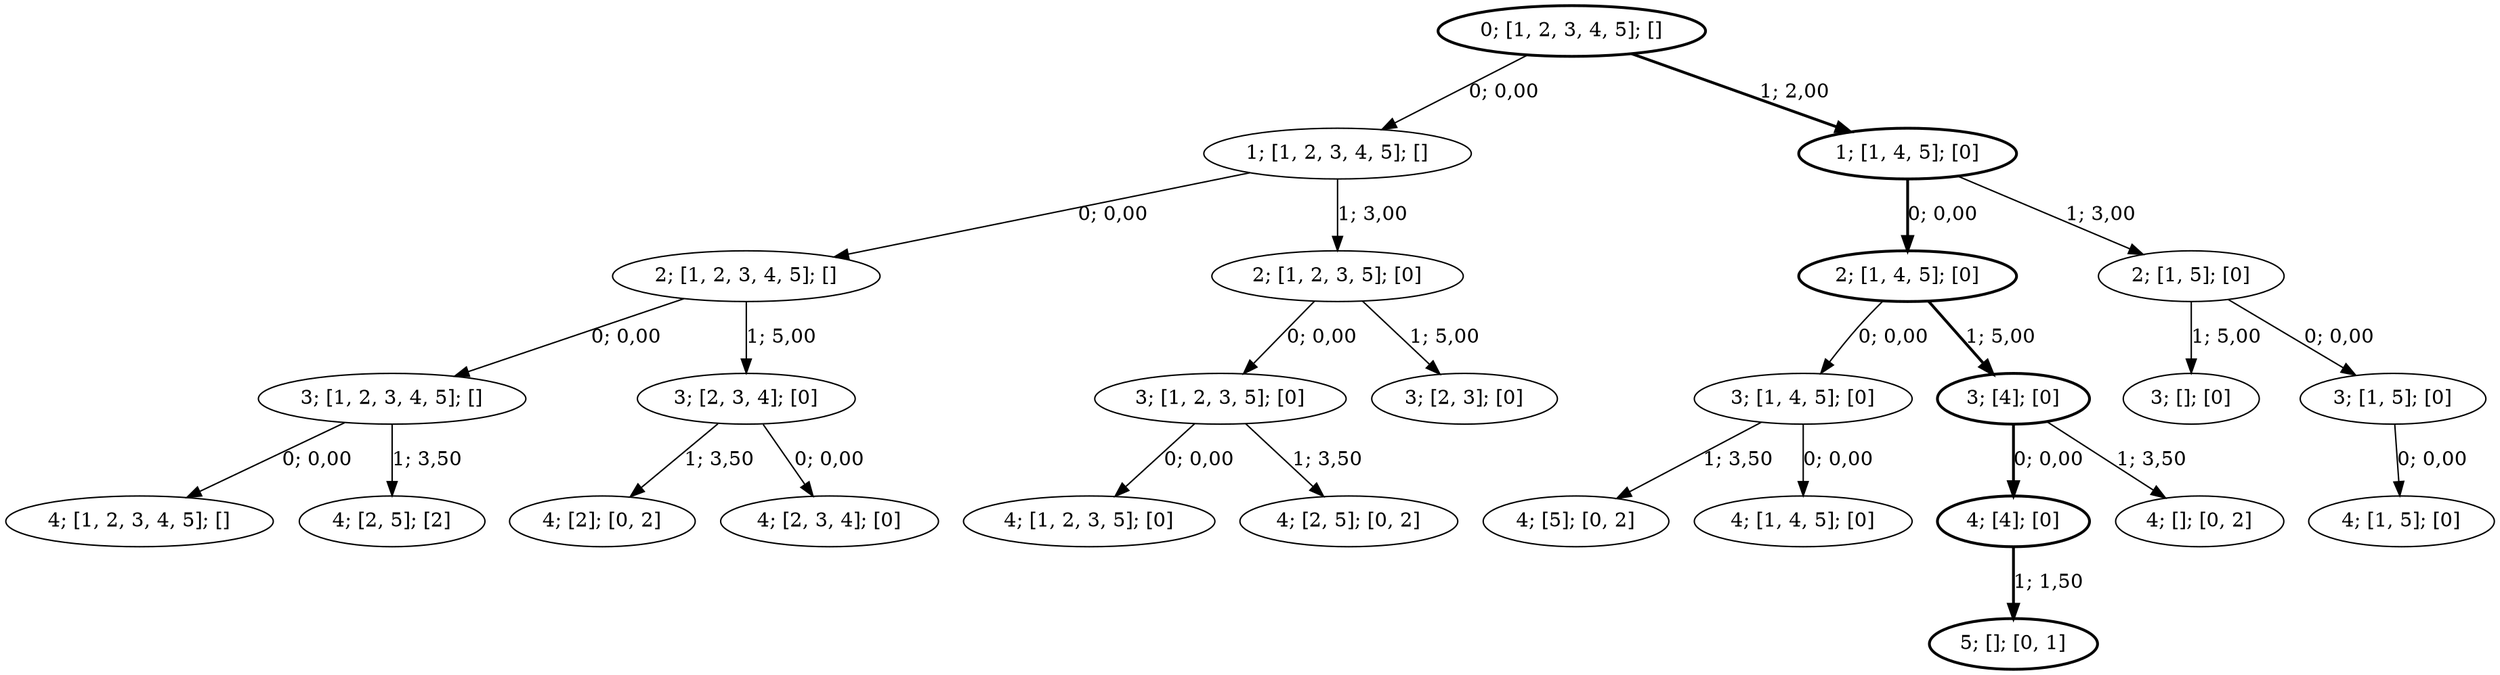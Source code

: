 strict digraph G {
  1 [ style="bold" label="4; [4]; [0]" ];
  2 [ style="solid" label="3; []; [0]" ];
  3 [ style="solid" label="4; [2]; [0, 2]" ];
  4 [ style="solid" label="4; []; [0, 2]" ];
  5 [ style="bold" label="5; []; [0, 1]" ];
  6 [ style="bold" label="0; [1, 2, 3, 4, 5]; []" ];
  7 [ style="solid" label="1; [1, 2, 3, 4, 5]; []" ];
  8 [ style="solid" label="2; [1, 2, 3, 4, 5]; []" ];
  9 [ style="solid" label="3; [1, 2, 3, 4, 5]; []" ];
  10 [ style="solid" label="4; [1, 2, 3, 4, 5]; []" ];
  11 [ style="solid" label="2; [1, 2, 3, 5]; [0]" ];
  12 [ style="solid" label="3; [1, 2, 3, 5]; [0]" ];
  13 [ style="solid" label="4; [1, 2, 3, 5]; [0]" ];
  14 [ style="solid" label="3; [2, 3, 4]; [0]" ];
  15 [ style="solid" label="4; [2, 3, 4]; [0]" ];
  16 [ style="solid" label="3; [2, 3]; [0]" ];
  17 [ style="solid" label="4; [2, 5]; [2]" ];
  18 [ style="solid" label="4; [2, 5]; [0, 2]" ];
  19 [ style="solid" label="4; [5]; [0, 2]" ];
  20 [ style="bold" label="1; [1, 4, 5]; [0]" ];
  21 [ style="bold" label="2; [1, 4, 5]; [0]" ];
  22 [ style="solid" label="3; [1, 4, 5]; [0]" ];
  23 [ style="solid" label="4; [1, 4, 5]; [0]" ];
  24 [ style="solid" label="2; [1, 5]; [0]" ];
  25 [ style="solid" label="3; [1, 5]; [0]" ];
  26 [ style="solid" label="4; [1, 5]; [0]" ];
  27 [ style="bold" label="3; [4]; [0]" ];
  27 -> 1 [ style="bold" label="0; 0,00" ];
  24 -> 2 [ style="solid" label="1; 5,00" ];
  14 -> 3 [ style="solid" label="1; 3,50" ];
  27 -> 4 [ style="solid" label="1; 3,50" ];
  1 -> 5 [ style="bold" label="1; 1,50" ];
  6 -> 7 [ style="solid" label="0; 0,00" ];
  7 -> 8 [ style="solid" label="0; 0,00" ];
  8 -> 9 [ style="solid" label="0; 0,00" ];
  9 -> 10 [ style="solid" label="0; 0,00" ];
  7 -> 11 [ style="solid" label="1; 3,00" ];
  11 -> 12 [ style="solid" label="0; 0,00" ];
  12 -> 13 [ style="solid" label="0; 0,00" ];
  8 -> 14 [ style="solid" label="1; 5,00" ];
  14 -> 15 [ style="solid" label="0; 0,00" ];
  11 -> 16 [ style="solid" label="1; 5,00" ];
  9 -> 17 [ style="solid" label="1; 3,50" ];
  12 -> 18 [ style="solid" label="1; 3,50" ];
  22 -> 19 [ style="solid" label="1; 3,50" ];
  6 -> 20 [ style="bold" label="1; 2,00" ];
  20 -> 21 [ style="bold" label="0; 0,00" ];
  21 -> 22 [ style="solid" label="0; 0,00" ];
  22 -> 23 [ style="solid" label="0; 0,00" ];
  20 -> 24 [ style="solid" label="1; 3,00" ];
  24 -> 25 [ style="solid" label="0; 0,00" ];
  25 -> 26 [ style="solid" label="0; 0,00" ];
  21 -> 27 [ style="bold" label="1; 5,00" ];
}
